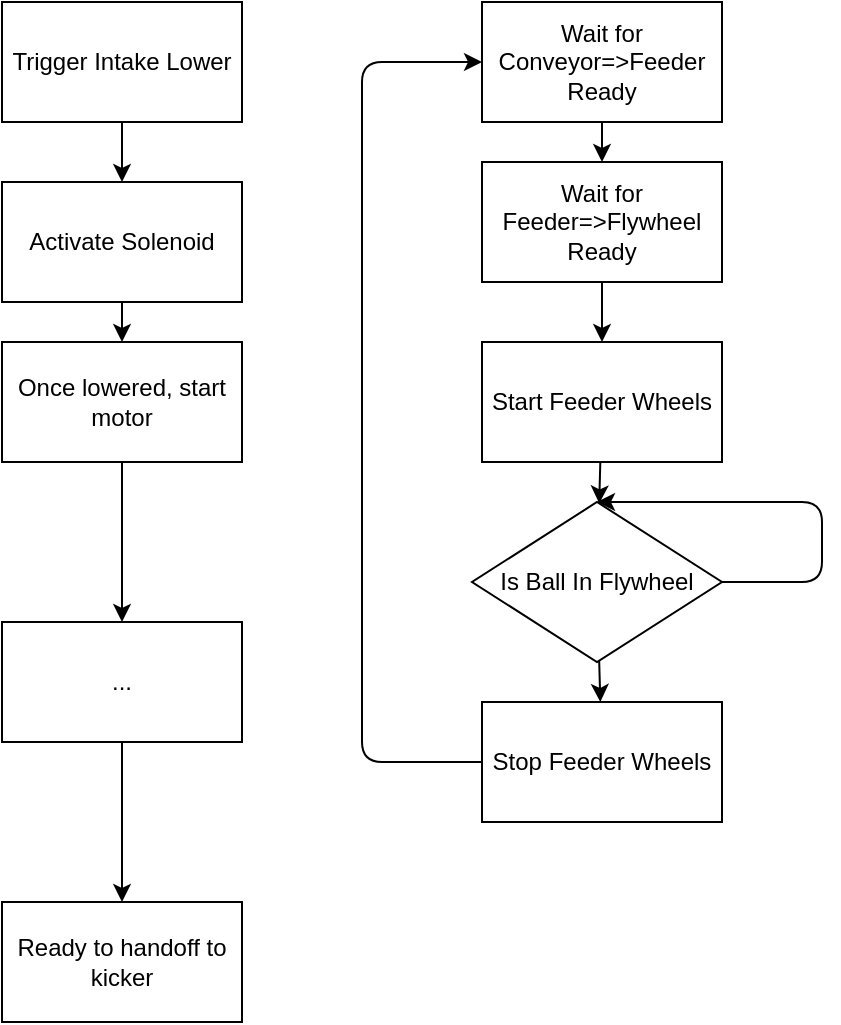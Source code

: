 <mxfile>
    <diagram id="LQe26cdVDMLhx4dXtsCq" name="Page-1">
        <mxGraphModel dx="710" dy="468" grid="1" gridSize="10" guides="1" tooltips="1" connect="1" arrows="1" fold="1" page="1" pageScale="1" pageWidth="850" pageHeight="1100" math="0" shadow="0">
            <root>
                <mxCell id="0"/>
                <mxCell id="1" parent="0"/>
                <mxCell id="4" value="" style="edgeStyle=none;html=1;" edge="1" parent="1" source="2" target="3">
                    <mxGeometry relative="1" as="geometry"/>
                </mxCell>
                <mxCell id="2" value="Trigger Intake Lower" style="rounded=0;whiteSpace=wrap;html=1;" vertex="1" parent="1">
                    <mxGeometry x="20" y="10" width="120" height="60" as="geometry"/>
                </mxCell>
                <mxCell id="6" value="" style="edgeStyle=none;html=1;" edge="1" parent="1" source="3" target="5">
                    <mxGeometry relative="1" as="geometry"/>
                </mxCell>
                <mxCell id="3" value="Activate Solenoid" style="whiteSpace=wrap;html=1;rounded=0;" vertex="1" parent="1">
                    <mxGeometry x="20" y="100" width="120" height="60" as="geometry"/>
                </mxCell>
                <mxCell id="8" value="" style="edgeStyle=none;html=1;" edge="1" parent="1" source="5" target="7">
                    <mxGeometry relative="1" as="geometry"/>
                </mxCell>
                <mxCell id="5" value="Once lowered, start motor" style="whiteSpace=wrap;html=1;rounded=0;" vertex="1" parent="1">
                    <mxGeometry x="20" y="180" width="120" height="60" as="geometry"/>
                </mxCell>
                <mxCell id="10" value="" style="edgeStyle=none;html=1;" edge="1" parent="1" source="7" target="9">
                    <mxGeometry relative="1" as="geometry"/>
                </mxCell>
                <mxCell id="7" value="..." style="whiteSpace=wrap;html=1;rounded=0;" vertex="1" parent="1">
                    <mxGeometry x="20" y="320" width="120" height="60" as="geometry"/>
                </mxCell>
                <mxCell id="9" value="Ready to handoff to kicker" style="whiteSpace=wrap;html=1;rounded=0;" vertex="1" parent="1">
                    <mxGeometry x="20" y="460" width="120" height="60" as="geometry"/>
                </mxCell>
                <mxCell id="14" value="" style="edgeStyle=none;html=1;" edge="1" parent="1" source="11" target="13">
                    <mxGeometry relative="1" as="geometry"/>
                </mxCell>
                <mxCell id="11" value="Wait for Conveyor=&amp;gt;Feeder&lt;br&gt;Ready" style="whiteSpace=wrap;html=1;rounded=0;" vertex="1" parent="1">
                    <mxGeometry x="260" y="10" width="120" height="60" as="geometry"/>
                </mxCell>
                <mxCell id="16" value="" style="edgeStyle=none;html=1;" edge="1" parent="1" source="13" target="15">
                    <mxGeometry relative="1" as="geometry"/>
                </mxCell>
                <mxCell id="13" value="Wait for Feeder=&amp;gt;Flywheel &lt;br&gt;Ready" style="whiteSpace=wrap;html=1;rounded=0;" vertex="1" parent="1">
                    <mxGeometry x="260" y="90" width="120" height="60" as="geometry"/>
                </mxCell>
                <mxCell id="20" value="" style="edgeStyle=none;html=1;" edge="1" parent="1" source="15" target="19">
                    <mxGeometry relative="1" as="geometry"/>
                </mxCell>
                <mxCell id="15" value="Start Feeder Wheels" style="whiteSpace=wrap;html=1;rounded=0;" vertex="1" parent="1">
                    <mxGeometry x="260" y="180" width="120" height="60" as="geometry"/>
                </mxCell>
                <mxCell id="22" value="" style="edgeStyle=none;html=1;" edge="1" parent="1" source="19" target="21">
                    <mxGeometry relative="1" as="geometry"/>
                </mxCell>
                <mxCell id="24" style="edgeStyle=none;html=1;entryX=0.5;entryY=0;entryDx=0;entryDy=0;exitX=1;exitY=0.5;exitDx=0;exitDy=0;" edge="1" parent="1" source="19" target="19">
                    <mxGeometry relative="1" as="geometry">
                        <mxPoint x="450" y="300" as="targetPoint"/>
                        <Array as="points">
                            <mxPoint x="430" y="300"/>
                            <mxPoint x="430" y="260"/>
                        </Array>
                    </mxGeometry>
                </mxCell>
                <mxCell id="19" value="Is Ball In Flywheel" style="rhombus;whiteSpace=wrap;html=1;rounded=0;" vertex="1" parent="1">
                    <mxGeometry x="255" y="260" width="125" height="80" as="geometry"/>
                </mxCell>
                <mxCell id="23" style="edgeStyle=none;html=1;exitX=0;exitY=0.5;exitDx=0;exitDy=0;entryX=0;entryY=0.5;entryDx=0;entryDy=0;" edge="1" parent="1" source="21" target="11">
                    <mxGeometry relative="1" as="geometry">
                        <Array as="points">
                            <mxPoint x="200" y="390"/>
                            <mxPoint x="200" y="40"/>
                        </Array>
                    </mxGeometry>
                </mxCell>
                <mxCell id="21" value="Stop Feeder Wheels" style="whiteSpace=wrap;html=1;rounded=0;" vertex="1" parent="1">
                    <mxGeometry x="260" y="360" width="120" height="60" as="geometry"/>
                </mxCell>
            </root>
        </mxGraphModel>
    </diagram>
</mxfile>